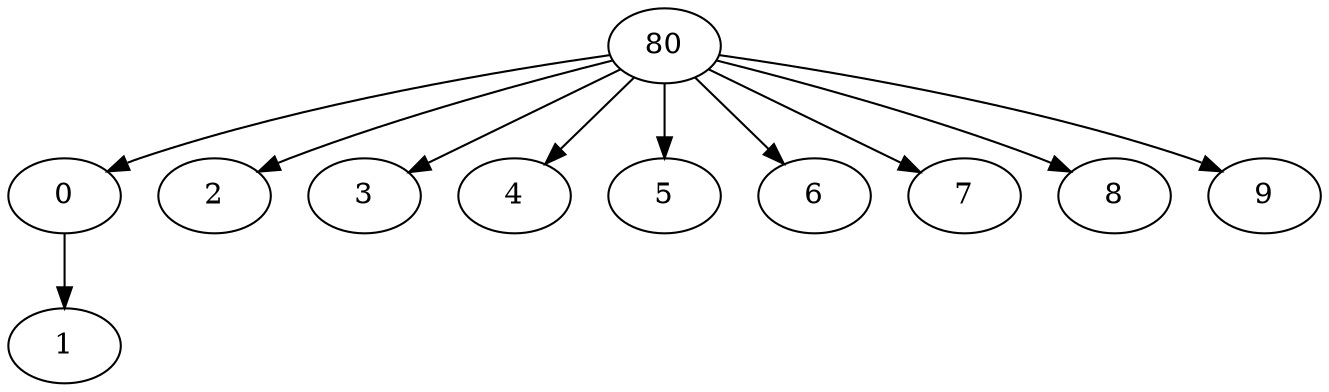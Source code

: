 digraph {80 -> 0;
0 -> 1;
80 -> 2;
80 -> 3;
80 -> 4;
80 -> 5;
80 -> 6;
80 -> 7;
80 -> 8;
80 -> 9;
}